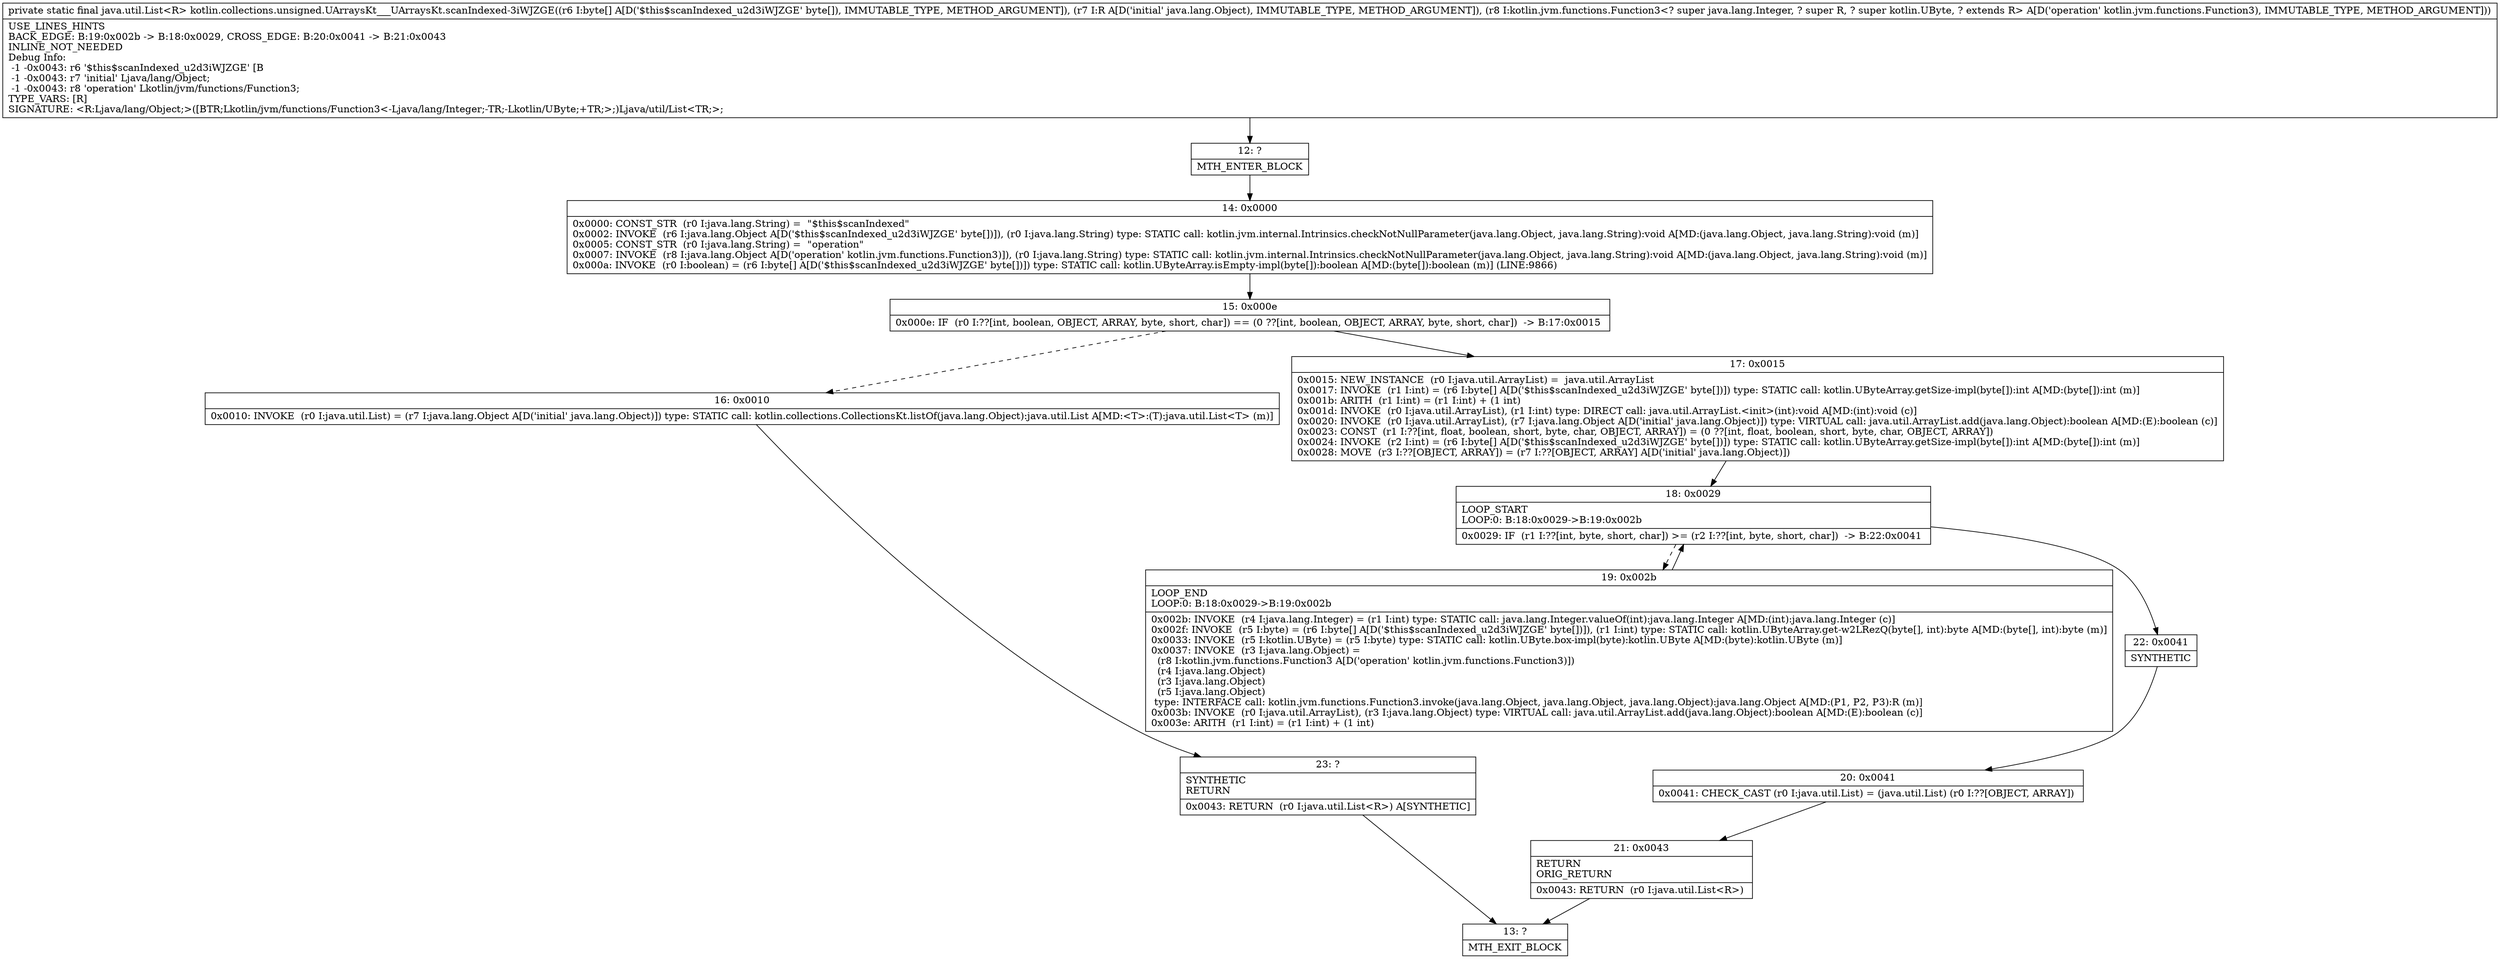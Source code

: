 digraph "CFG forkotlin.collections.unsigned.UArraysKt___UArraysKt.scanIndexed\-3iWJZGE([BLjava\/lang\/Object;Lkotlin\/jvm\/functions\/Function3;)Ljava\/util\/List;" {
Node_12 [shape=record,label="{12\:\ ?|MTH_ENTER_BLOCK\l}"];
Node_14 [shape=record,label="{14\:\ 0x0000|0x0000: CONST_STR  (r0 I:java.lang.String) =  \"$this$scanIndexed\" \l0x0002: INVOKE  (r6 I:java.lang.Object A[D('$this$scanIndexed_u2d3iWJZGE' byte[])]), (r0 I:java.lang.String) type: STATIC call: kotlin.jvm.internal.Intrinsics.checkNotNullParameter(java.lang.Object, java.lang.String):void A[MD:(java.lang.Object, java.lang.String):void (m)]\l0x0005: CONST_STR  (r0 I:java.lang.String) =  \"operation\" \l0x0007: INVOKE  (r8 I:java.lang.Object A[D('operation' kotlin.jvm.functions.Function3)]), (r0 I:java.lang.String) type: STATIC call: kotlin.jvm.internal.Intrinsics.checkNotNullParameter(java.lang.Object, java.lang.String):void A[MD:(java.lang.Object, java.lang.String):void (m)]\l0x000a: INVOKE  (r0 I:boolean) = (r6 I:byte[] A[D('$this$scanIndexed_u2d3iWJZGE' byte[])]) type: STATIC call: kotlin.UByteArray.isEmpty\-impl(byte[]):boolean A[MD:(byte[]):boolean (m)] (LINE:9866)\l}"];
Node_15 [shape=record,label="{15\:\ 0x000e|0x000e: IF  (r0 I:??[int, boolean, OBJECT, ARRAY, byte, short, char]) == (0 ??[int, boolean, OBJECT, ARRAY, byte, short, char])  \-\> B:17:0x0015 \l}"];
Node_16 [shape=record,label="{16\:\ 0x0010|0x0010: INVOKE  (r0 I:java.util.List) = (r7 I:java.lang.Object A[D('initial' java.lang.Object)]) type: STATIC call: kotlin.collections.CollectionsKt.listOf(java.lang.Object):java.util.List A[MD:\<T\>:(T):java.util.List\<T\> (m)]\l}"];
Node_23 [shape=record,label="{23\:\ ?|SYNTHETIC\lRETURN\l|0x0043: RETURN  (r0 I:java.util.List\<R\>) A[SYNTHETIC]\l}"];
Node_13 [shape=record,label="{13\:\ ?|MTH_EXIT_BLOCK\l}"];
Node_17 [shape=record,label="{17\:\ 0x0015|0x0015: NEW_INSTANCE  (r0 I:java.util.ArrayList) =  java.util.ArrayList \l0x0017: INVOKE  (r1 I:int) = (r6 I:byte[] A[D('$this$scanIndexed_u2d3iWJZGE' byte[])]) type: STATIC call: kotlin.UByteArray.getSize\-impl(byte[]):int A[MD:(byte[]):int (m)]\l0x001b: ARITH  (r1 I:int) = (r1 I:int) + (1 int) \l0x001d: INVOKE  (r0 I:java.util.ArrayList), (r1 I:int) type: DIRECT call: java.util.ArrayList.\<init\>(int):void A[MD:(int):void (c)]\l0x0020: INVOKE  (r0 I:java.util.ArrayList), (r7 I:java.lang.Object A[D('initial' java.lang.Object)]) type: VIRTUAL call: java.util.ArrayList.add(java.lang.Object):boolean A[MD:(E):boolean (c)]\l0x0023: CONST  (r1 I:??[int, float, boolean, short, byte, char, OBJECT, ARRAY]) = (0 ??[int, float, boolean, short, byte, char, OBJECT, ARRAY]) \l0x0024: INVOKE  (r2 I:int) = (r6 I:byte[] A[D('$this$scanIndexed_u2d3iWJZGE' byte[])]) type: STATIC call: kotlin.UByteArray.getSize\-impl(byte[]):int A[MD:(byte[]):int (m)]\l0x0028: MOVE  (r3 I:??[OBJECT, ARRAY]) = (r7 I:??[OBJECT, ARRAY] A[D('initial' java.lang.Object)]) \l}"];
Node_18 [shape=record,label="{18\:\ 0x0029|LOOP_START\lLOOP:0: B:18:0x0029\-\>B:19:0x002b\l|0x0029: IF  (r1 I:??[int, byte, short, char]) \>= (r2 I:??[int, byte, short, char])  \-\> B:22:0x0041 \l}"];
Node_19 [shape=record,label="{19\:\ 0x002b|LOOP_END\lLOOP:0: B:18:0x0029\-\>B:19:0x002b\l|0x002b: INVOKE  (r4 I:java.lang.Integer) = (r1 I:int) type: STATIC call: java.lang.Integer.valueOf(int):java.lang.Integer A[MD:(int):java.lang.Integer (c)]\l0x002f: INVOKE  (r5 I:byte) = (r6 I:byte[] A[D('$this$scanIndexed_u2d3iWJZGE' byte[])]), (r1 I:int) type: STATIC call: kotlin.UByteArray.get\-w2LRezQ(byte[], int):byte A[MD:(byte[], int):byte (m)]\l0x0033: INVOKE  (r5 I:kotlin.UByte) = (r5 I:byte) type: STATIC call: kotlin.UByte.box\-impl(byte):kotlin.UByte A[MD:(byte):kotlin.UByte (m)]\l0x0037: INVOKE  (r3 I:java.lang.Object) = \l  (r8 I:kotlin.jvm.functions.Function3 A[D('operation' kotlin.jvm.functions.Function3)])\l  (r4 I:java.lang.Object)\l  (r3 I:java.lang.Object)\l  (r5 I:java.lang.Object)\l type: INTERFACE call: kotlin.jvm.functions.Function3.invoke(java.lang.Object, java.lang.Object, java.lang.Object):java.lang.Object A[MD:(P1, P2, P3):R (m)]\l0x003b: INVOKE  (r0 I:java.util.ArrayList), (r3 I:java.lang.Object) type: VIRTUAL call: java.util.ArrayList.add(java.lang.Object):boolean A[MD:(E):boolean (c)]\l0x003e: ARITH  (r1 I:int) = (r1 I:int) + (1 int) \l}"];
Node_22 [shape=record,label="{22\:\ 0x0041|SYNTHETIC\l}"];
Node_20 [shape=record,label="{20\:\ 0x0041|0x0041: CHECK_CAST (r0 I:java.util.List) = (java.util.List) (r0 I:??[OBJECT, ARRAY]) \l}"];
Node_21 [shape=record,label="{21\:\ 0x0043|RETURN\lORIG_RETURN\l|0x0043: RETURN  (r0 I:java.util.List\<R\>) \l}"];
MethodNode[shape=record,label="{private static final java.util.List\<R\> kotlin.collections.unsigned.UArraysKt___UArraysKt.scanIndexed\-3iWJZGE((r6 I:byte[] A[D('$this$scanIndexed_u2d3iWJZGE' byte[]), IMMUTABLE_TYPE, METHOD_ARGUMENT]), (r7 I:R A[D('initial' java.lang.Object), IMMUTABLE_TYPE, METHOD_ARGUMENT]), (r8 I:kotlin.jvm.functions.Function3\<? super java.lang.Integer, ? super R, ? super kotlin.UByte, ? extends R\> A[D('operation' kotlin.jvm.functions.Function3), IMMUTABLE_TYPE, METHOD_ARGUMENT]))  | USE_LINES_HINTS\lBACK_EDGE: B:19:0x002b \-\> B:18:0x0029, CROSS_EDGE: B:20:0x0041 \-\> B:21:0x0043\lINLINE_NOT_NEEDED\lDebug Info:\l  \-1 \-0x0043: r6 '$this$scanIndexed_u2d3iWJZGE' [B\l  \-1 \-0x0043: r7 'initial' Ljava\/lang\/Object;\l  \-1 \-0x0043: r8 'operation' Lkotlin\/jvm\/functions\/Function3;\lTYPE_VARS: [R]\lSIGNATURE: \<R:Ljava\/lang\/Object;\>([BTR;Lkotlin\/jvm\/functions\/Function3\<\-Ljava\/lang\/Integer;\-TR;\-Lkotlin\/UByte;+TR;\>;)Ljava\/util\/List\<TR;\>;\l}"];
MethodNode -> Node_12;Node_12 -> Node_14;
Node_14 -> Node_15;
Node_15 -> Node_16[style=dashed];
Node_15 -> Node_17;
Node_16 -> Node_23;
Node_23 -> Node_13;
Node_17 -> Node_18;
Node_18 -> Node_19[style=dashed];
Node_18 -> Node_22;
Node_19 -> Node_18;
Node_22 -> Node_20;
Node_20 -> Node_21;
Node_21 -> Node_13;
}

